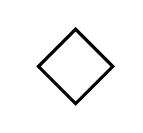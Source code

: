 \definecolor{cffffff}{RGB}{255,255,255}


\begin{tikzpicture}[y=0.80pt,x=0.80pt,yscale=-1, inner sep=0pt, outer sep=0pt]
  \path[draw=black,fill=cffffff,line width=1.120pt] (17.5,0.7) --
    (34.3,17.5) -- (17.5,34.3) -- (0.7,17.5) -- cycle;

\end{tikzpicture}
